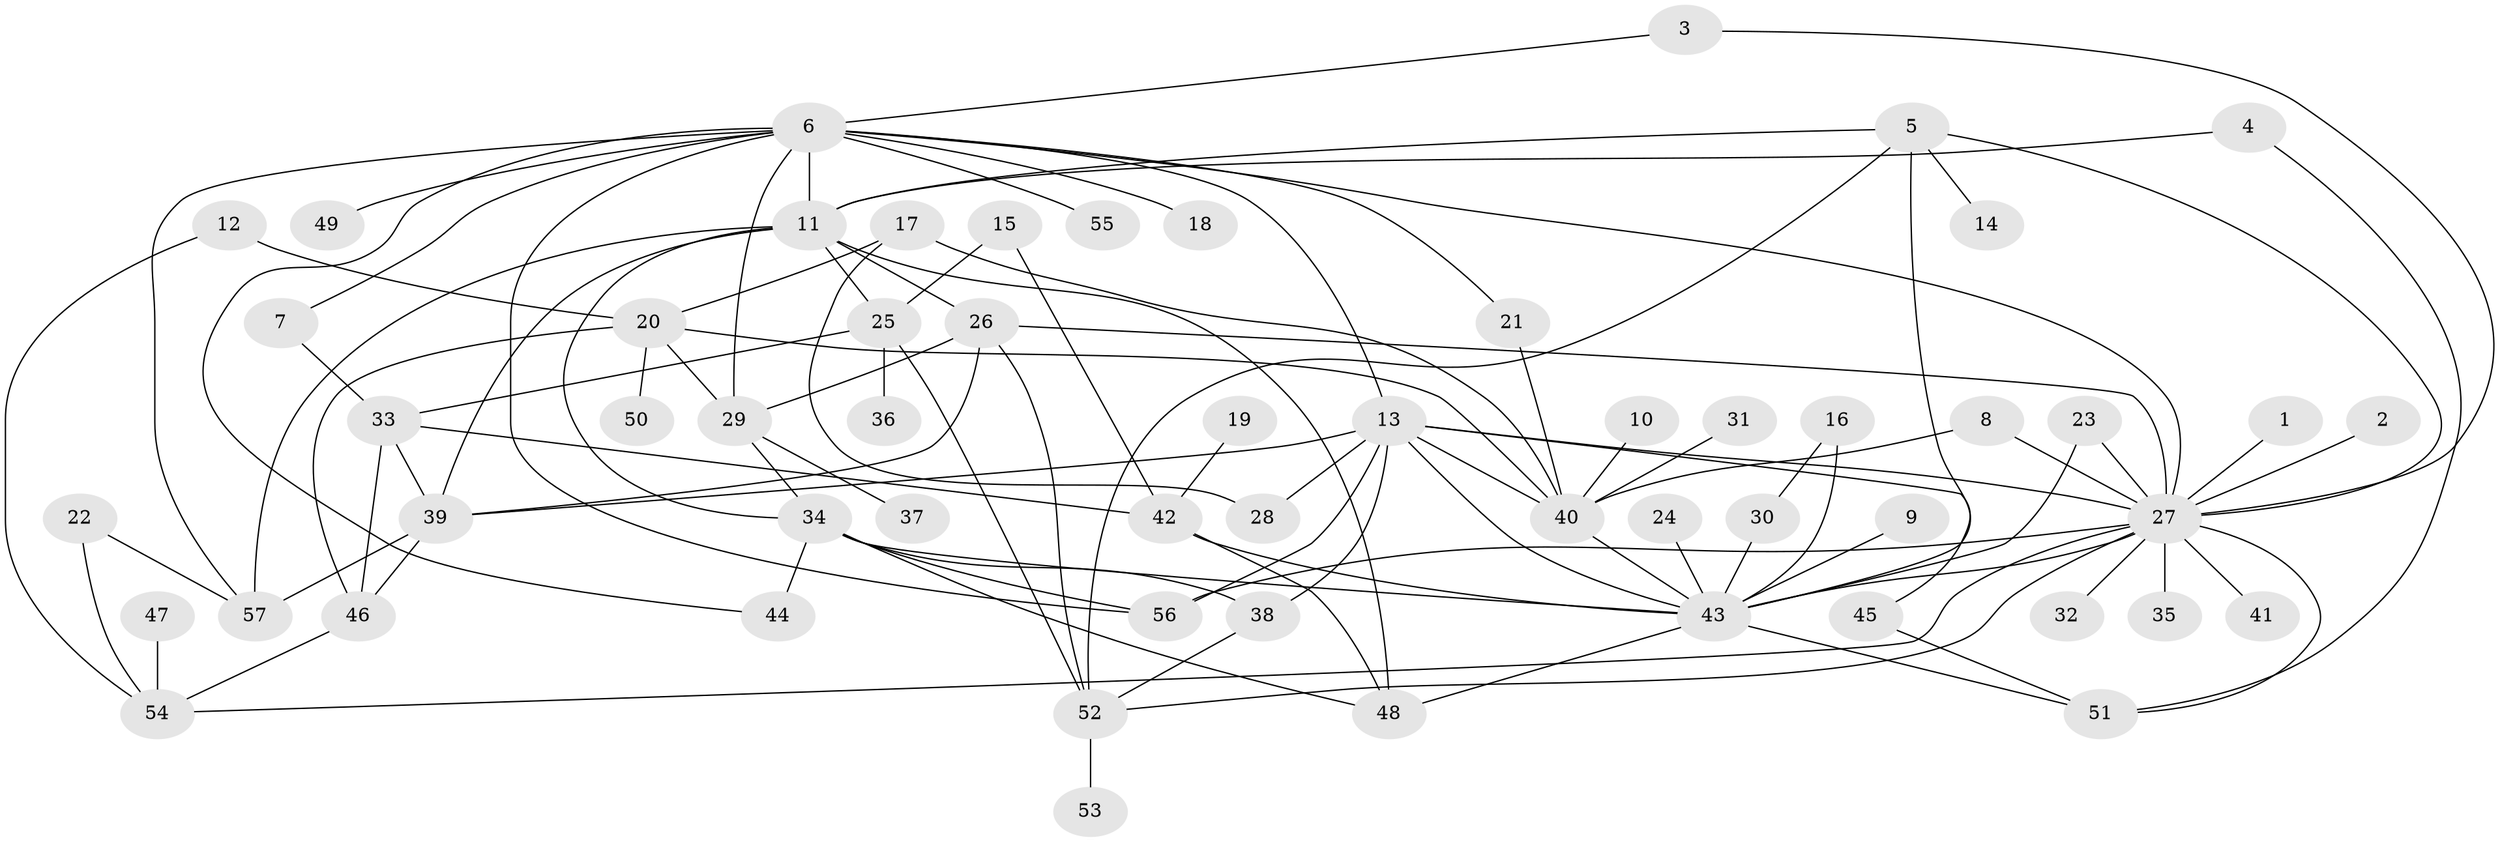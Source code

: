 // original degree distribution, {19: 0.007352941176470588, 11: 0.007352941176470588, 7: 0.022058823529411766, 16: 0.007352941176470588, 10: 0.014705882352941176, 3: 0.17647058823529413, 6: 0.022058823529411766, 17: 0.007352941176470588, 1: 0.41911764705882354, 8: 0.014705882352941176, 2: 0.25, 5: 0.03676470588235294, 4: 0.014705882352941176}
// Generated by graph-tools (version 1.1) at 2025/36/03/04/25 23:36:41]
// undirected, 57 vertices, 101 edges
graph export_dot {
  node [color=gray90,style=filled];
  1;
  2;
  3;
  4;
  5;
  6;
  7;
  8;
  9;
  10;
  11;
  12;
  13;
  14;
  15;
  16;
  17;
  18;
  19;
  20;
  21;
  22;
  23;
  24;
  25;
  26;
  27;
  28;
  29;
  30;
  31;
  32;
  33;
  34;
  35;
  36;
  37;
  38;
  39;
  40;
  41;
  42;
  43;
  44;
  45;
  46;
  47;
  48;
  49;
  50;
  51;
  52;
  53;
  54;
  55;
  56;
  57;
  1 -- 27 [weight=1.0];
  2 -- 27 [weight=1.0];
  3 -- 6 [weight=1.0];
  3 -- 27 [weight=1.0];
  4 -- 11 [weight=1.0];
  4 -- 51 [weight=1.0];
  5 -- 11 [weight=1.0];
  5 -- 14 [weight=1.0];
  5 -- 27 [weight=1.0];
  5 -- 43 [weight=1.0];
  5 -- 52 [weight=1.0];
  6 -- 7 [weight=1.0];
  6 -- 11 [weight=1.0];
  6 -- 13 [weight=1.0];
  6 -- 18 [weight=1.0];
  6 -- 21 [weight=1.0];
  6 -- 27 [weight=1.0];
  6 -- 29 [weight=1.0];
  6 -- 44 [weight=1.0];
  6 -- 49 [weight=1.0];
  6 -- 55 [weight=1.0];
  6 -- 56 [weight=1.0];
  6 -- 57 [weight=1.0];
  7 -- 33 [weight=1.0];
  8 -- 27 [weight=1.0];
  8 -- 40 [weight=1.0];
  9 -- 43 [weight=1.0];
  10 -- 40 [weight=1.0];
  11 -- 25 [weight=1.0];
  11 -- 26 [weight=1.0];
  11 -- 34 [weight=1.0];
  11 -- 39 [weight=1.0];
  11 -- 48 [weight=1.0];
  11 -- 57 [weight=1.0];
  12 -- 20 [weight=1.0];
  12 -- 54 [weight=1.0];
  13 -- 27 [weight=1.0];
  13 -- 28 [weight=1.0];
  13 -- 38 [weight=1.0];
  13 -- 39 [weight=1.0];
  13 -- 40 [weight=1.0];
  13 -- 43 [weight=1.0];
  13 -- 45 [weight=1.0];
  13 -- 56 [weight=1.0];
  15 -- 25 [weight=1.0];
  15 -- 42 [weight=1.0];
  16 -- 30 [weight=1.0];
  16 -- 43 [weight=1.0];
  17 -- 20 [weight=1.0];
  17 -- 28 [weight=1.0];
  17 -- 40 [weight=1.0];
  19 -- 42 [weight=1.0];
  20 -- 29 [weight=1.0];
  20 -- 40 [weight=1.0];
  20 -- 46 [weight=1.0];
  20 -- 50 [weight=1.0];
  21 -- 40 [weight=1.0];
  22 -- 54 [weight=1.0];
  22 -- 57 [weight=1.0];
  23 -- 27 [weight=1.0];
  23 -- 43 [weight=1.0];
  24 -- 43 [weight=1.0];
  25 -- 33 [weight=1.0];
  25 -- 36 [weight=1.0];
  25 -- 52 [weight=1.0];
  26 -- 27 [weight=1.0];
  26 -- 29 [weight=1.0];
  26 -- 39 [weight=1.0];
  26 -- 52 [weight=1.0];
  27 -- 32 [weight=1.0];
  27 -- 35 [weight=1.0];
  27 -- 41 [weight=1.0];
  27 -- 43 [weight=1.0];
  27 -- 51 [weight=1.0];
  27 -- 52 [weight=1.0];
  27 -- 54 [weight=1.0];
  27 -- 56 [weight=1.0];
  29 -- 34 [weight=1.0];
  29 -- 37 [weight=1.0];
  30 -- 43 [weight=1.0];
  31 -- 40 [weight=1.0];
  33 -- 39 [weight=1.0];
  33 -- 42 [weight=1.0];
  33 -- 46 [weight=1.0];
  34 -- 38 [weight=1.0];
  34 -- 43 [weight=2.0];
  34 -- 44 [weight=1.0];
  34 -- 48 [weight=1.0];
  34 -- 56 [weight=1.0];
  38 -- 52 [weight=1.0];
  39 -- 46 [weight=1.0];
  39 -- 57 [weight=1.0];
  40 -- 43 [weight=1.0];
  42 -- 43 [weight=1.0];
  42 -- 48 [weight=1.0];
  43 -- 48 [weight=1.0];
  43 -- 51 [weight=1.0];
  45 -- 51 [weight=1.0];
  46 -- 54 [weight=1.0];
  47 -- 54 [weight=2.0];
  52 -- 53 [weight=1.0];
}
